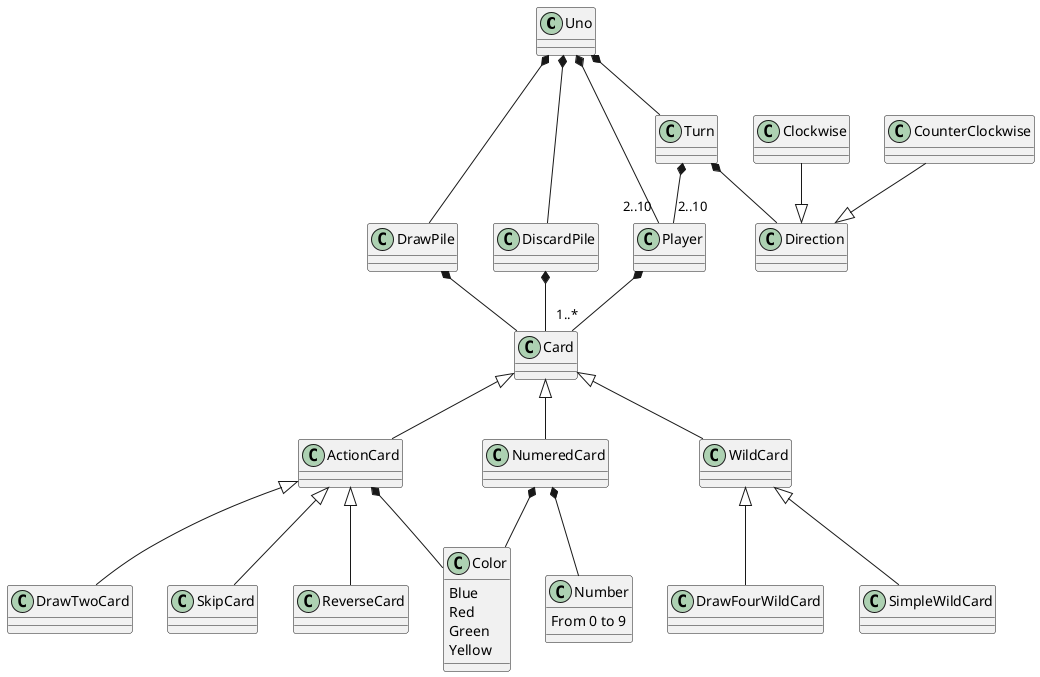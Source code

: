 ﻿@startuml

Uno *-- DrawPile
Uno *-- DiscardPile
Uno *-- "2..10" Player
Uno *-- Turn

Turn *-- "2..10" Player
Turn *-- Direction

Clockwise --|> Direction
CounterClockwise --|> Direction


Player *-- "1..*" Card

DrawPile *-- Card
DiscardPile *-- Card
 
NumeredCard -u-|> Card
ActionCard -u-|> Card

WildCard -u-|> Card
DrawFourWildCard -u-|> WildCard
SimpleWildCard -u-|> WildCard

DrawTwoCard -u-|> ActionCard
SkipCard -u-|> ActionCard
ReverseCard -u-|> ActionCard

ActionCard *-- Color
NumeredCard *-- Color
NumeredCard *-- Number

class Color
{
    Blue
    Red
    Green
    Yellow
}

class Number
{
    From 0 to 9
}
@enduml